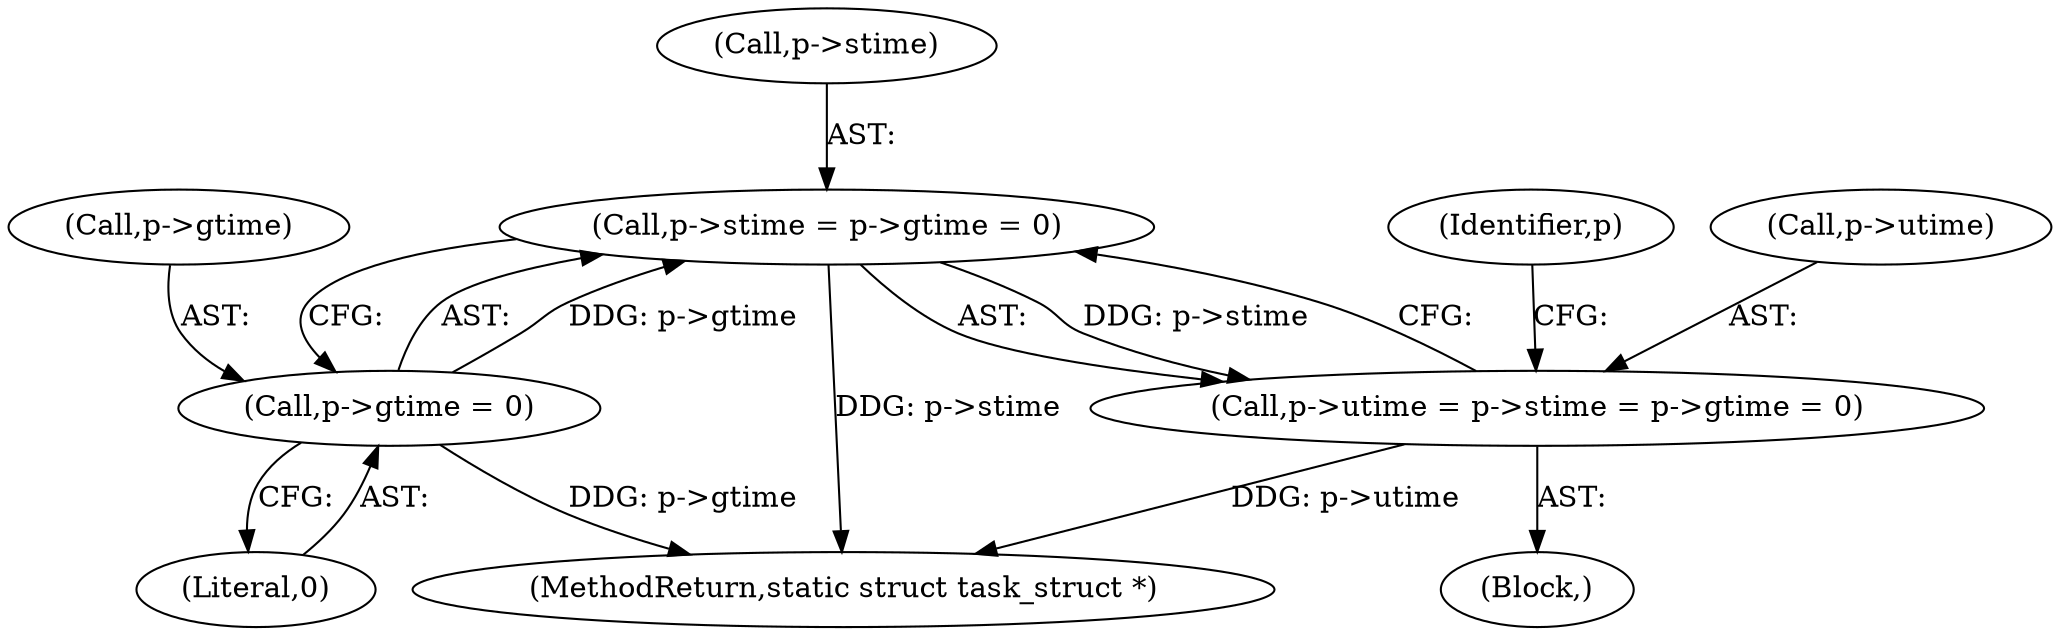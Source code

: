 digraph "0_linux_e66eded8309ebf679d3d3c1f5820d1f2ca332c71_0@pointer" {
"1000365" [label="(Call,p->stime = p->gtime = 0)"];
"1000369" [label="(Call,p->gtime = 0)"];
"1000361" [label="(Call,p->utime = p->stime = p->gtime = 0)"];
"1000361" [label="(Call,p->utime = p->stime = p->gtime = 0)"];
"1000365" [label="(Call,p->stime = p->gtime = 0)"];
"1000376" [label="(Identifier,p)"];
"1000370" [label="(Call,p->gtime)"];
"1000366" [label="(Call,p->stime)"];
"1000373" [label="(Literal,0)"];
"1001227" [label="(MethodReturn,static struct task_struct *)"];
"1000369" [label="(Call,p->gtime = 0)"];
"1000127" [label="(Block,)"];
"1000362" [label="(Call,p->utime)"];
"1000365" -> "1000361"  [label="AST: "];
"1000365" -> "1000369"  [label="CFG: "];
"1000366" -> "1000365"  [label="AST: "];
"1000369" -> "1000365"  [label="AST: "];
"1000361" -> "1000365"  [label="CFG: "];
"1000365" -> "1001227"  [label="DDG: p->stime"];
"1000365" -> "1000361"  [label="DDG: p->stime"];
"1000369" -> "1000365"  [label="DDG: p->gtime"];
"1000369" -> "1000373"  [label="CFG: "];
"1000370" -> "1000369"  [label="AST: "];
"1000373" -> "1000369"  [label="AST: "];
"1000369" -> "1001227"  [label="DDG: p->gtime"];
"1000361" -> "1000127"  [label="AST: "];
"1000362" -> "1000361"  [label="AST: "];
"1000376" -> "1000361"  [label="CFG: "];
"1000361" -> "1001227"  [label="DDG: p->utime"];
}
